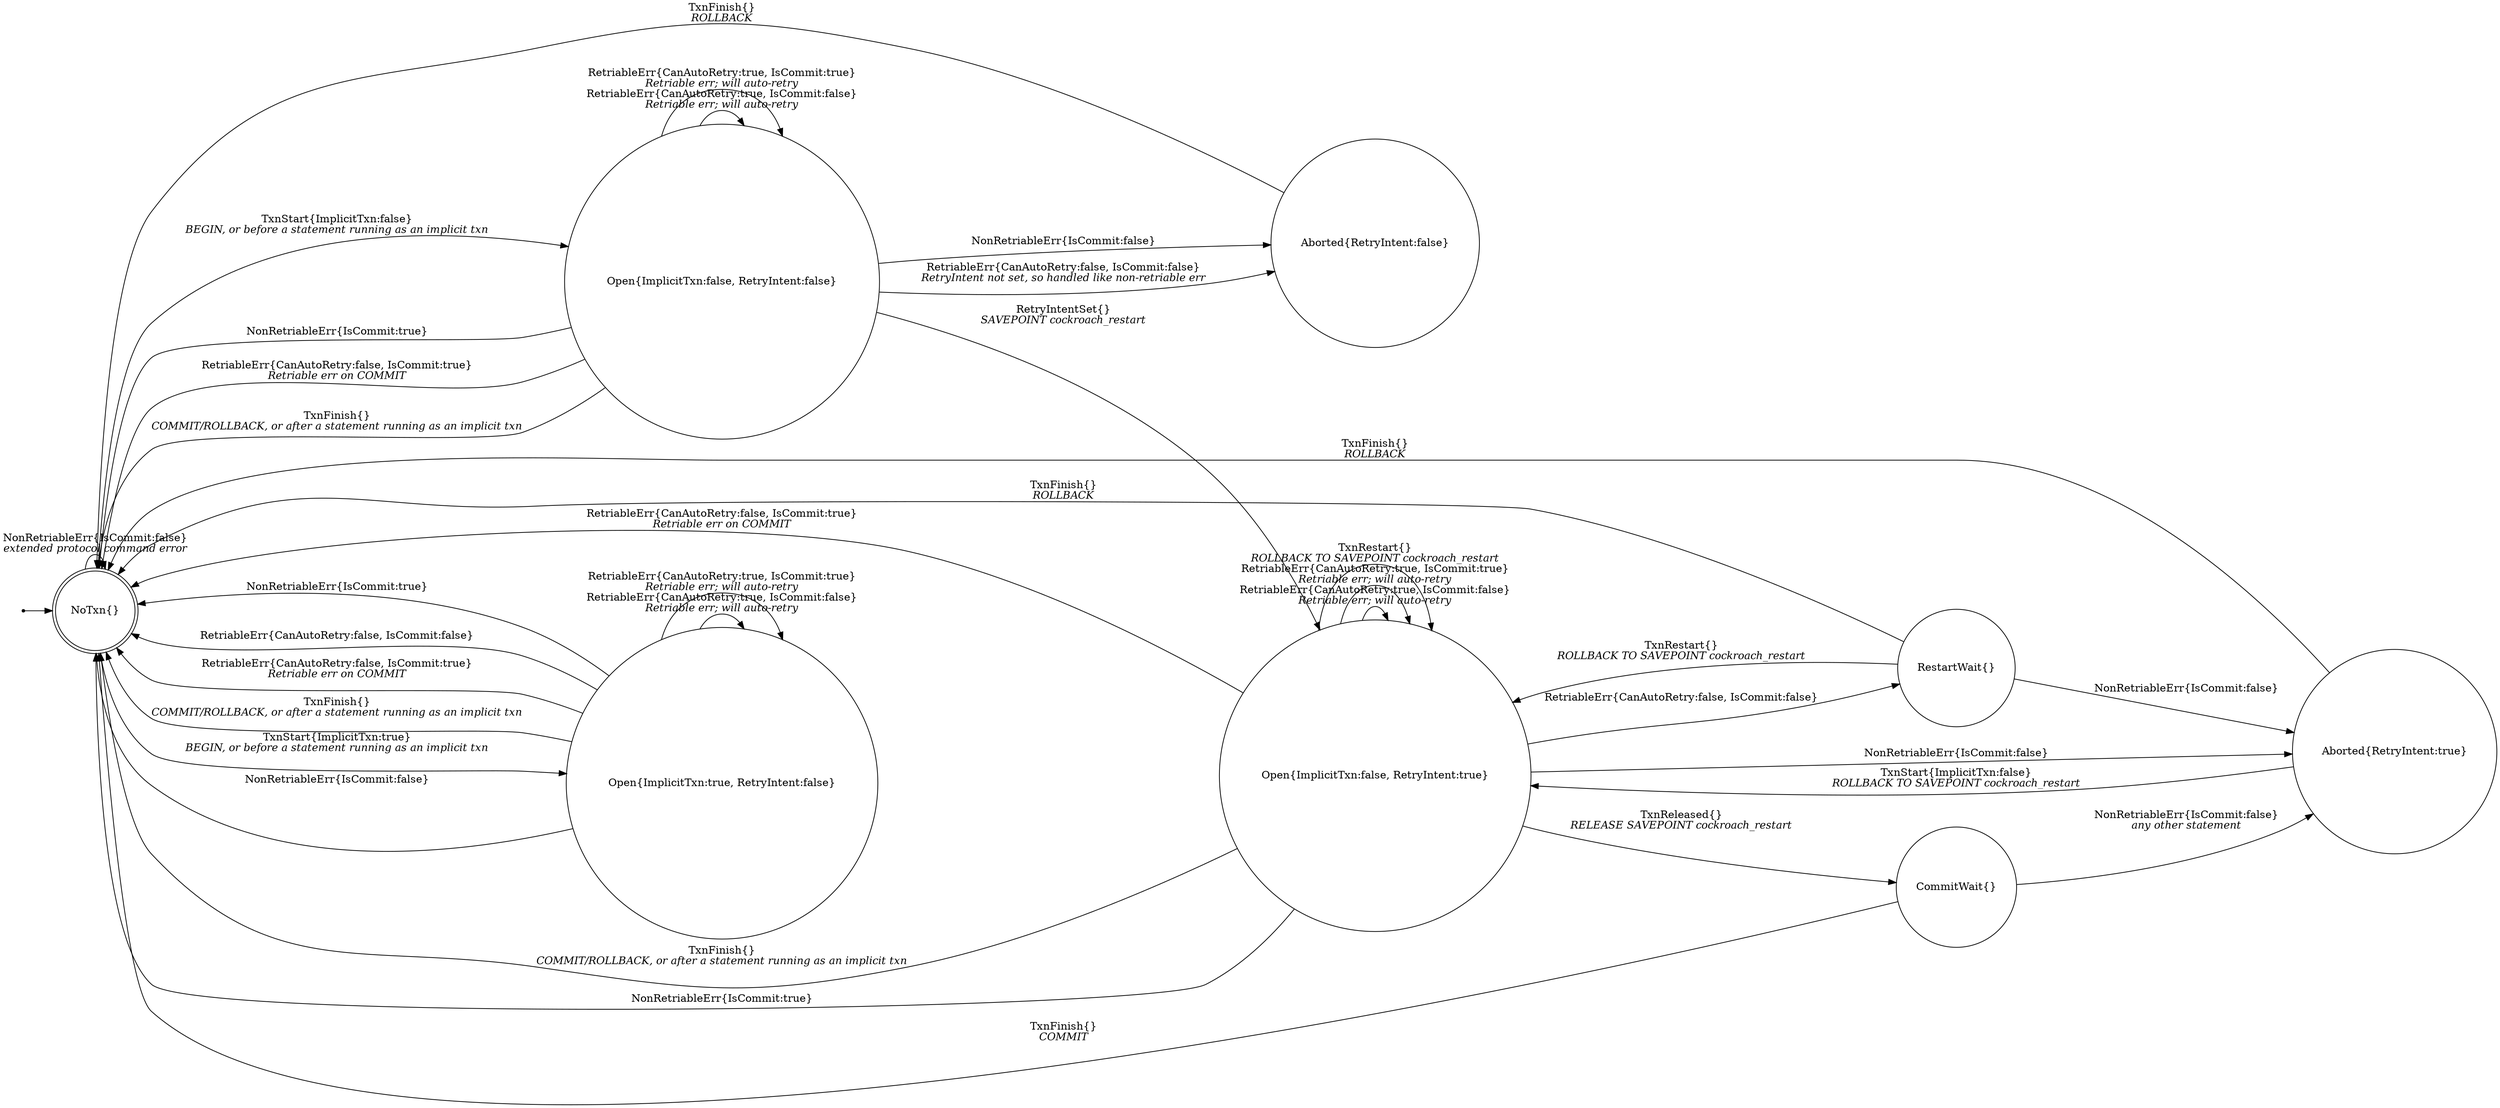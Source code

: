 // Code generated by "../util/fsm/gen/reports.sh TxnStateTransitions stateNoTxn"; DO NOT EDIT.
// To generate a .png file, run:
// brew install cairo pango
// brew install graphviz --with-pango
// dot -Tpng txnstatetransitions_diagram.gv -o txnstatetransitions_diagram.png".

// The Pango/Cairo renderer is needed for rendering our HTML labels.
digraph finite_state_machine {
	rankdir=LR;

	node [shape = doublecircle]; "NoTxn{}";
	node [shape = point ]; qi
	qi -> "NoTxn{}";

	node [shape = circle];
	"Aborted{RetryIntent:false}" -> "NoTxn{}" [label = <TxnFinish{}<BR/><I>ROLLBACK</I>>]
	"Aborted{RetryIntent:true}" -> "NoTxn{}" [label = <TxnFinish{}<BR/><I>ROLLBACK</I>>]
	"Aborted{RetryIntent:true}" -> "Open{ImplicitTxn:false, RetryIntent:true}" [label = <TxnStart{ImplicitTxn:false}<BR/><I>ROLLBACK TO SAVEPOINT cockroach_restart</I>>]
	"CommitWait{}" -> "Aborted{RetryIntent:true}" [label = <NonRetriableErr{IsCommit:false}<BR/><I>any other statement</I>>]
	"CommitWait{}" -> "NoTxn{}" [label = <TxnFinish{}<BR/><I>COMMIT</I>>]
	"NoTxn{}" -> "NoTxn{}" [label = <NonRetriableErr{IsCommit:false}<BR/><I>extended protocol command error</I>>]
	"NoTxn{}" -> "Open{ImplicitTxn:false, RetryIntent:false}" [label = <TxnStart{ImplicitTxn:false}<BR/><I>BEGIN, or before a statement running as an implicit txn</I>>]
	"NoTxn{}" -> "Open{ImplicitTxn:true, RetryIntent:false}" [label = <TxnStart{ImplicitTxn:true}<BR/><I>BEGIN, or before a statement running as an implicit txn</I>>]
	"Open{ImplicitTxn:false, RetryIntent:false}" -> "Aborted{RetryIntent:false}" [label = "NonRetriableErr{IsCommit:false}"]
	"Open{ImplicitTxn:false, RetryIntent:false}" -> "NoTxn{}" [label = "NonRetriableErr{IsCommit:true}"]
	"Open{ImplicitTxn:false, RetryIntent:false}" -> "Aborted{RetryIntent:false}" [label = <RetriableErr{CanAutoRetry:false, IsCommit:false}<BR/><I>RetryIntent not set, so handled like non-retriable err</I>>]
	"Open{ImplicitTxn:false, RetryIntent:false}" -> "NoTxn{}" [label = <RetriableErr{CanAutoRetry:false, IsCommit:true}<BR/><I>Retriable err on COMMIT</I>>]
	"Open{ImplicitTxn:false, RetryIntent:false}" -> "Open{ImplicitTxn:false, RetryIntent:false}" [label = <RetriableErr{CanAutoRetry:true, IsCommit:false}<BR/><I>Retriable err; will auto-retry</I>>]
	"Open{ImplicitTxn:false, RetryIntent:false}" -> "Open{ImplicitTxn:false, RetryIntent:false}" [label = <RetriableErr{CanAutoRetry:true, IsCommit:true}<BR/><I>Retriable err; will auto-retry</I>>]
	"Open{ImplicitTxn:false, RetryIntent:false}" -> "Open{ImplicitTxn:false, RetryIntent:true}" [label = <RetryIntentSet{}<BR/><I>SAVEPOINT cockroach_restart</I>>]
	"Open{ImplicitTxn:false, RetryIntent:false}" -> "NoTxn{}" [label = <TxnFinish{}<BR/><I>COMMIT/ROLLBACK, or after a statement running as an implicit txn</I>>]
	"Open{ImplicitTxn:false, RetryIntent:true}" -> "Aborted{RetryIntent:true}" [label = "NonRetriableErr{IsCommit:false}"]
	"Open{ImplicitTxn:false, RetryIntent:true}" -> "NoTxn{}" [label = "NonRetriableErr{IsCommit:true}"]
	"Open{ImplicitTxn:false, RetryIntent:true}" -> "RestartWait{}" [label = "RetriableErr{CanAutoRetry:false, IsCommit:false}"]
	"Open{ImplicitTxn:false, RetryIntent:true}" -> "NoTxn{}" [label = <RetriableErr{CanAutoRetry:false, IsCommit:true}<BR/><I>Retriable err on COMMIT</I>>]
	"Open{ImplicitTxn:false, RetryIntent:true}" -> "Open{ImplicitTxn:false, RetryIntent:true}" [label = <RetriableErr{CanAutoRetry:true, IsCommit:false}<BR/><I>Retriable err; will auto-retry</I>>]
	"Open{ImplicitTxn:false, RetryIntent:true}" -> "Open{ImplicitTxn:false, RetryIntent:true}" [label = <RetriableErr{CanAutoRetry:true, IsCommit:true}<BR/><I>Retriable err; will auto-retry</I>>]
	"Open{ImplicitTxn:false, RetryIntent:true}" -> "NoTxn{}" [label = <TxnFinish{}<BR/><I>COMMIT/ROLLBACK, or after a statement running as an implicit txn</I>>]
	"Open{ImplicitTxn:false, RetryIntent:true}" -> "CommitWait{}" [label = <TxnReleased{}<BR/><I>RELEASE SAVEPOINT cockroach_restart</I>>]
	"Open{ImplicitTxn:false, RetryIntent:true}" -> "Open{ImplicitTxn:false, RetryIntent:true}" [label = <TxnRestart{}<BR/><I>ROLLBACK TO SAVEPOINT cockroach_restart</I>>]
	"Open{ImplicitTxn:true, RetryIntent:false}" -> "NoTxn{}" [label = "NonRetriableErr{IsCommit:false}"]
	"Open{ImplicitTxn:true, RetryIntent:false}" -> "NoTxn{}" [label = "NonRetriableErr{IsCommit:true}"]
	"Open{ImplicitTxn:true, RetryIntent:false}" -> "NoTxn{}" [label = "RetriableErr{CanAutoRetry:false, IsCommit:false}"]
	"Open{ImplicitTxn:true, RetryIntent:false}" -> "NoTxn{}" [label = <RetriableErr{CanAutoRetry:false, IsCommit:true}<BR/><I>Retriable err on COMMIT</I>>]
	"Open{ImplicitTxn:true, RetryIntent:false}" -> "Open{ImplicitTxn:true, RetryIntent:false}" [label = <RetriableErr{CanAutoRetry:true, IsCommit:false}<BR/><I>Retriable err; will auto-retry</I>>]
	"Open{ImplicitTxn:true, RetryIntent:false}" -> "Open{ImplicitTxn:true, RetryIntent:false}" [label = <RetriableErr{CanAutoRetry:true, IsCommit:true}<BR/><I>Retriable err; will auto-retry</I>>]
	"Open{ImplicitTxn:true, RetryIntent:false}" -> "NoTxn{}" [label = <TxnFinish{}<BR/><I>COMMIT/ROLLBACK, or after a statement running as an implicit txn</I>>]
	"RestartWait{}" -> "Aborted{RetryIntent:true}" [label = "NonRetriableErr{IsCommit:false}"]
	"RestartWait{}" -> "NoTxn{}" [label = <TxnFinish{}<BR/><I>ROLLBACK</I>>]
	"RestartWait{}" -> "Open{ImplicitTxn:false, RetryIntent:true}" [label = <TxnRestart{}<BR/><I>ROLLBACK TO SAVEPOINT cockroach_restart</I>>]
}
